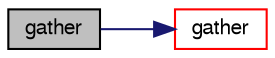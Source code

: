 digraph "gather"
{
  bgcolor="transparent";
  edge [fontname="FreeSans",fontsize="10",labelfontname="FreeSans",labelfontsize="10"];
  node [fontname="FreeSans",fontsize="10",shape=record];
  rankdir="LR";
  Node1 [label="gather",height=0.2,width=0.4,color="black", fillcolor="grey75", style="filled" fontcolor="black"];
  Node1 -> Node2 [color="midnightblue",fontsize="10",style="solid",fontname="FreeSans"];
  Node2 [label="gather",height=0.2,width=0.4,color="red",URL="$a00906.html#a2ada785f9c593e27b85617451b04b393",tooltip="Collect data in processor order on master (== procIDs[0]). "];
}
